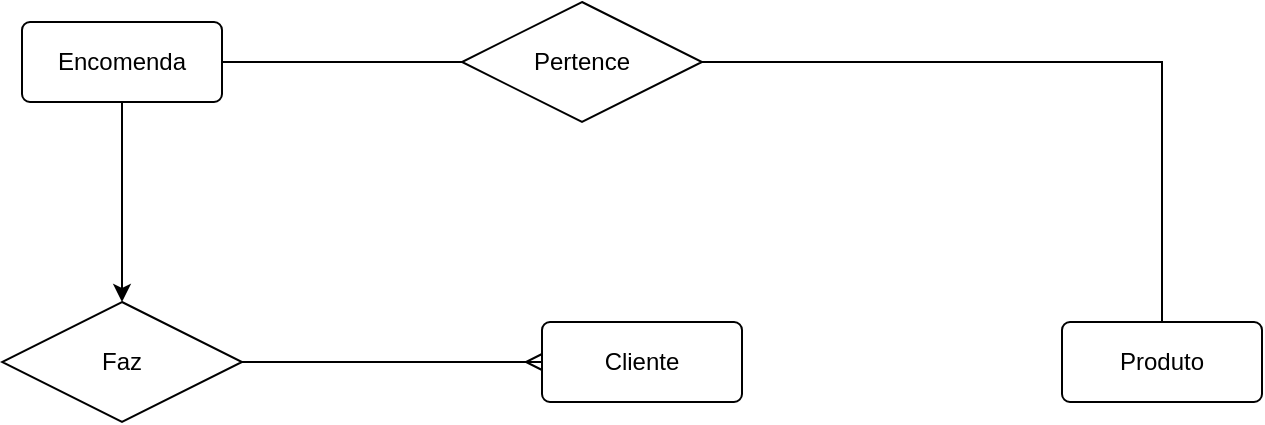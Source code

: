 <mxfile version="24.7.10">
  <diagram name="Página-1" id="wTb4_0pY5MoXwPdwrY5-">
    <mxGraphModel dx="1017" dy="614" grid="1" gridSize="10" guides="1" tooltips="1" connect="1" arrows="1" fold="1" page="1" pageScale="1" pageWidth="827" pageHeight="1169" math="0" shadow="0">
      <root>
        <mxCell id="0" />
        <mxCell id="1" parent="0" />
        <mxCell id="mS5Jy1mOtAz3uXNtof8C-24" value="" style="edgeStyle=orthogonalEdgeStyle;rounded=0;orthogonalLoop=1;jettySize=auto;html=1;endArrow=none;endFill=0;startArrow=ERmany;startFill=0;" edge="1" parent="1" source="mS5Jy1mOtAz3uXNtof8C-14" target="mS5Jy1mOtAz3uXNtof8C-18">
          <mxGeometry relative="1" as="geometry" />
        </mxCell>
        <mxCell id="mS5Jy1mOtAz3uXNtof8C-14" value="Cliente" style="rounded=1;arcSize=10;whiteSpace=wrap;html=1;align=center;" vertex="1" parent="1">
          <mxGeometry x="330" y="240" width="100" height="40" as="geometry" />
        </mxCell>
        <mxCell id="mS5Jy1mOtAz3uXNtof8C-15" value="Produto" style="rounded=1;arcSize=10;whiteSpace=wrap;html=1;align=center;" vertex="1" parent="1">
          <mxGeometry x="590" y="240" width="100" height="40" as="geometry" />
        </mxCell>
        <mxCell id="mS5Jy1mOtAz3uXNtof8C-21" value="" style="edgeStyle=orthogonalEdgeStyle;rounded=0;orthogonalLoop=1;jettySize=auto;html=1;endArrow=none;endFill=0;" edge="1" parent="1" source="mS5Jy1mOtAz3uXNtof8C-16" target="mS5Jy1mOtAz3uXNtof8C-17">
          <mxGeometry relative="1" as="geometry" />
        </mxCell>
        <mxCell id="mS5Jy1mOtAz3uXNtof8C-30" style="edgeStyle=orthogonalEdgeStyle;rounded=0;orthogonalLoop=1;jettySize=auto;html=1;entryX=0.5;entryY=0;entryDx=0;entryDy=0;" edge="1" parent="1" source="mS5Jy1mOtAz3uXNtof8C-16" target="mS5Jy1mOtAz3uXNtof8C-18">
          <mxGeometry relative="1" as="geometry" />
        </mxCell>
        <mxCell id="mS5Jy1mOtAz3uXNtof8C-16" value="Encomenda" style="rounded=1;arcSize=10;whiteSpace=wrap;html=1;align=center;" vertex="1" parent="1">
          <mxGeometry x="70" y="90" width="100" height="40" as="geometry" />
        </mxCell>
        <mxCell id="mS5Jy1mOtAz3uXNtof8C-29" style="edgeStyle=orthogonalEdgeStyle;rounded=0;orthogonalLoop=1;jettySize=auto;html=1;endArrow=none;endFill=0;" edge="1" parent="1" source="mS5Jy1mOtAz3uXNtof8C-17" target="mS5Jy1mOtAz3uXNtof8C-15">
          <mxGeometry relative="1" as="geometry">
            <mxPoint x="520" y="110" as="targetPoint" />
          </mxGeometry>
        </mxCell>
        <mxCell id="mS5Jy1mOtAz3uXNtof8C-17" value="Pertence" style="shape=rhombus;perimeter=rhombusPerimeter;whiteSpace=wrap;html=1;align=center;" vertex="1" parent="1">
          <mxGeometry x="290" y="80" width="120" height="60" as="geometry" />
        </mxCell>
        <mxCell id="mS5Jy1mOtAz3uXNtof8C-18" value="Faz" style="shape=rhombus;perimeter=rhombusPerimeter;whiteSpace=wrap;html=1;align=center;" vertex="1" parent="1">
          <mxGeometry x="60" y="230" width="120" height="60" as="geometry" />
        </mxCell>
      </root>
    </mxGraphModel>
  </diagram>
</mxfile>
